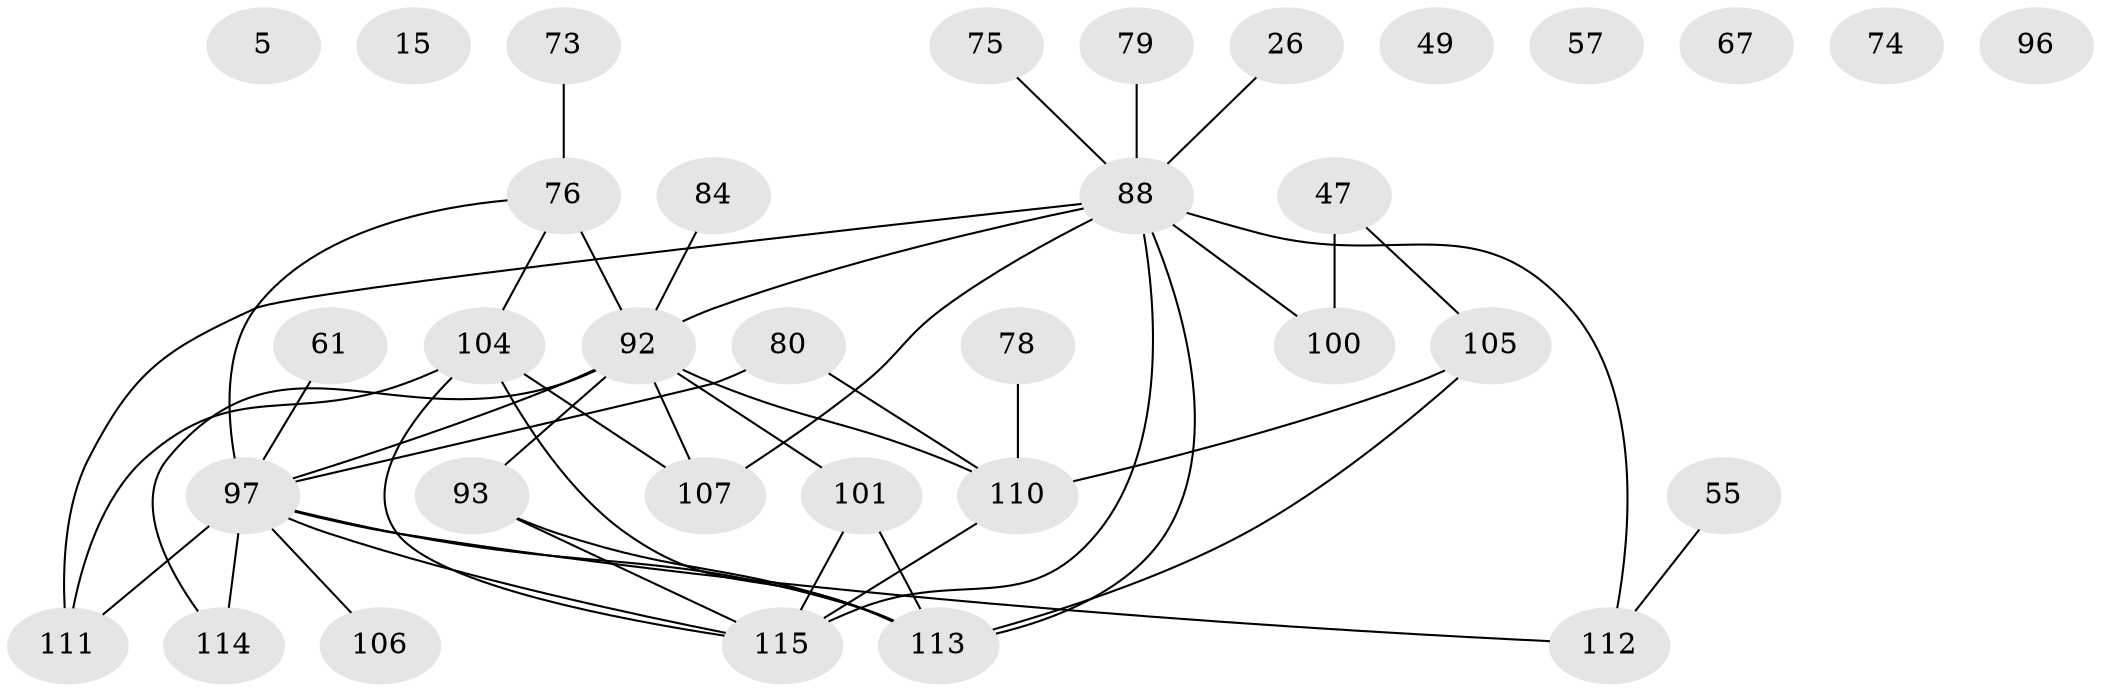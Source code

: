 // original degree distribution, {2: 0.2608695652173913, 3: 0.2608695652173913, 0: 0.05217391304347826, 5: 0.10434782608695652, 1: 0.1565217391304348, 4: 0.13043478260869565, 6: 0.034782608695652174}
// Generated by graph-tools (version 1.1) at 2025/43/03/04/25 21:43:56]
// undirected, 34 vertices, 45 edges
graph export_dot {
graph [start="1"]
  node [color=gray90,style=filled];
  5;
  15;
  26;
  47;
  49;
  55;
  57;
  61;
  67;
  73;
  74 [super="+25"];
  75 [super="+50"];
  76 [super="+37"];
  78 [super="+29"];
  79;
  80;
  84;
  88 [super="+1+20+36+87+51"];
  92 [super="+31+69"];
  93 [super="+40+46+24+65+71+33+86"];
  96;
  97 [super="+72+91"];
  100 [super="+45"];
  101 [super="+44"];
  104 [super="+90+103"];
  105 [super="+22+64"];
  106;
  107;
  110 [super="+81+109+82"];
  111 [super="+52"];
  112 [super="+102+95"];
  113 [super="+70+68+98+99"];
  114;
  115 [super="+11+48+108+94"];
  26 -- 88;
  47 -- 100 [weight=2];
  47 -- 105;
  55 -- 112;
  61 -- 97;
  73 -- 76;
  75 -- 88;
  76 -- 92 [weight=3];
  76 -- 97;
  76 -- 104;
  78 -- 110 [weight=2];
  79 -- 88;
  80 -- 97;
  80 -- 110;
  84 -- 92;
  88 -- 100 [weight=2];
  88 -- 92;
  88 -- 111;
  88 -- 115 [weight=4];
  88 -- 107 [weight=2];
  88 -- 113 [weight=2];
  88 -- 112 [weight=2];
  92 -- 101 [weight=3];
  92 -- 107;
  92 -- 114 [weight=2];
  92 -- 97;
  92 -- 93;
  92 -- 110;
  93 -- 113;
  93 -- 115;
  97 -- 114 [weight=2];
  97 -- 111 [weight=3];
  97 -- 106;
  97 -- 112 [weight=2];
  97 -- 113 [weight=5];
  97 -- 115 [weight=2];
  101 -- 115 [weight=3];
  101 -- 113;
  104 -- 115 [weight=2];
  104 -- 113;
  104 -- 107;
  104 -- 111;
  105 -- 113;
  105 -- 110 [weight=3];
  110 -- 115 [weight=3];
}
